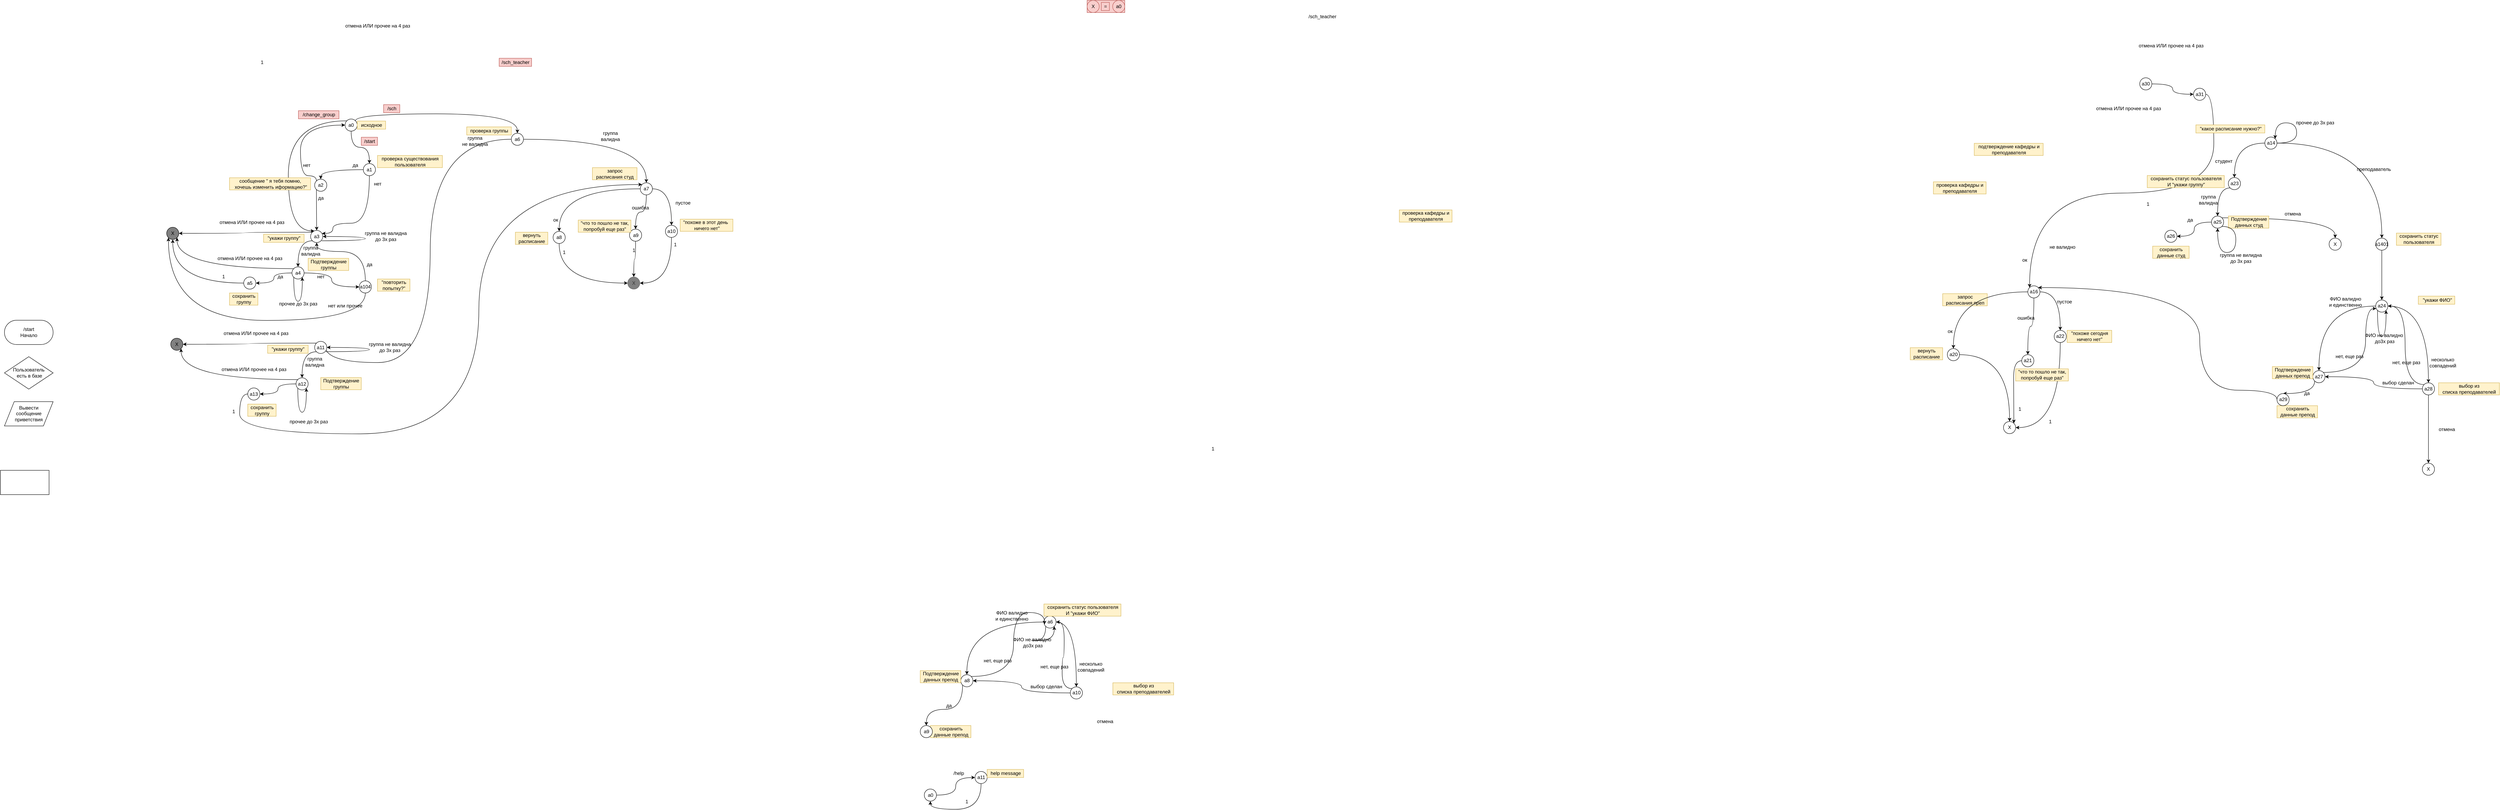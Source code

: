 <mxfile version="12.5.3" type="device"><diagram id="VK6c5lsioW2LHg_DJ_at" name="Page-1"><mxGraphModel dx="2996" dy="2105" grid="1" gridSize="10" guides="1" tooltips="1" connect="1" arrows="1" fold="1" page="1" pageScale="1" pageWidth="850" pageHeight="1100" math="0" shadow="0"><root><mxCell id="0"/><mxCell id="1" parent="0"/><mxCell id="bqstY_Hlin2FzikaDKTj-4" style="edgeStyle=orthogonalEdgeStyle;rounded=0;orthogonalLoop=1;jettySize=auto;html=1;exitX=0.5;exitY=1;exitDx=0;exitDy=0;entryX=0.5;entryY=0;entryDx=0;entryDy=0;curved=1;" parent="1" source="bqstY_Hlin2FzikaDKTj-1" target="bqstY_Hlin2FzikaDKTj-3" edge="1"><mxGeometry relative="1" as="geometry"/></mxCell><mxCell id="v7j_WseTXNsHEajFY_FT-43" style="edgeStyle=orthogonalEdgeStyle;curved=1;rounded=0;orthogonalLoop=1;jettySize=auto;html=1;exitX=0;exitY=0;exitDx=0;exitDy=0;entryX=0.305;entryY=0.038;entryDx=0;entryDy=0;entryPerimeter=0;" edge="1" parent="1" source="bqstY_Hlin2FzikaDKTj-1" target="bqstY_Hlin2FzikaDKTj-9"><mxGeometry relative="1" as="geometry"><Array as="points"><mxPoint x="-900" y="77"/><mxPoint x="-900" y="349"/></Array></mxGeometry></mxCell><mxCell id="bqstY_Hlin2FzikaDKTj-1" value="a0" style="ellipse;whiteSpace=wrap;html=1;aspect=fixed;" parent="1" vertex="1"><mxGeometry x="-760" y="72.8" width="30" height="30" as="geometry"/></mxCell><mxCell id="bqstY_Hlin2FzikaDKTj-17" style="edgeStyle=orthogonalEdgeStyle;curved=1;rounded=0;orthogonalLoop=1;jettySize=auto;html=1;exitX=0;exitY=0.5;exitDx=0;exitDy=0;entryX=0.5;entryY=0;entryDx=0;entryDy=0;" parent="1" source="bqstY_Hlin2FzikaDKTj-3" target="bqstY_Hlin2FzikaDKTj-6" edge="1"><mxGeometry relative="1" as="geometry"/></mxCell><mxCell id="bqstY_Hlin2FzikaDKTj-19" style="edgeStyle=orthogonalEdgeStyle;curved=1;rounded=0;orthogonalLoop=1;jettySize=auto;html=1;exitX=0.5;exitY=1;exitDx=0;exitDy=0;entryX=0.928;entryY=0.254;entryDx=0;entryDy=0;entryPerimeter=0;" parent="1" source="bqstY_Hlin2FzikaDKTj-3" target="bqstY_Hlin2FzikaDKTj-9" edge="1"><mxGeometry relative="1" as="geometry"><mxPoint x="-635" y="262.8" as="targetPoint"/><Array as="points"><mxPoint x="-700" y="330"/><mxPoint x="-790" y="330"/><mxPoint x="-790" y="355"/></Array></mxGeometry></mxCell><mxCell id="bqstY_Hlin2FzikaDKTj-3" value="a1" style="ellipse;whiteSpace=wrap;html=1;aspect=fixed;" parent="1" vertex="1"><mxGeometry x="-715" y="182.8" width="30" height="30" as="geometry"/></mxCell><mxCell id="bqstY_Hlin2FzikaDKTj-5" value="да" style="text;html=1;align=center;verticalAlign=middle;resizable=0;points=[];autosize=1;" parent="1" vertex="1"><mxGeometry x="-750" y="177.25" width="30" height="20" as="geometry"/></mxCell><mxCell id="bqstY_Hlin2FzikaDKTj-10" style="edgeStyle=orthogonalEdgeStyle;curved=1;rounded=0;orthogonalLoop=1;jettySize=auto;html=1;exitX=0;exitY=1;exitDx=0;exitDy=0;entryX=0.5;entryY=0;entryDx=0;entryDy=0;" parent="1" source="bqstY_Hlin2FzikaDKTj-6" target="bqstY_Hlin2FzikaDKTj-9" edge="1"><mxGeometry relative="1" as="geometry"/></mxCell><mxCell id="bqstY_Hlin2FzikaDKTj-26" style="edgeStyle=orthogonalEdgeStyle;curved=1;rounded=0;orthogonalLoop=1;jettySize=auto;html=1;exitX=0;exitY=0;exitDx=0;exitDy=0;entryX=0;entryY=0.5;entryDx=0;entryDy=0;" parent="1" source="bqstY_Hlin2FzikaDKTj-6" target="bqstY_Hlin2FzikaDKTj-1" edge="1"><mxGeometry relative="1" as="geometry"><Array as="points"><mxPoint x="-830" y="212.8"/><mxPoint x="-870" y="212.8"/><mxPoint x="-870" y="87.8"/></Array></mxGeometry></mxCell><mxCell id="bqstY_Hlin2FzikaDKTj-6" value="a2" style="ellipse;whiteSpace=wrap;html=1;aspect=fixed;" parent="1" vertex="1"><mxGeometry x="-835" y="221.25" width="30" height="30" as="geometry"/></mxCell><mxCell id="v7j_WseTXNsHEajFY_FT-10" style="edgeStyle=orthogonalEdgeStyle;curved=1;rounded=0;orthogonalLoop=1;jettySize=auto;html=1;exitX=0;exitY=0;exitDx=0;exitDy=0;entryX=1;entryY=0.5;entryDx=0;entryDy=0;" edge="1" parent="1" source="bqstY_Hlin2FzikaDKTj-9" target="v7j_WseTXNsHEajFY_FT-9"><mxGeometry relative="1" as="geometry"/></mxCell><mxCell id="bqstY_Hlin2FzikaDKTj-9" value="a3" style="ellipse;whiteSpace=wrap;html=1;aspect=fixed;" parent="1" vertex="1"><mxGeometry x="-845" y="347.8" width="30" height="30" as="geometry"/></mxCell><mxCell id="bqstY_Hlin2FzikaDKTj-14" value="исходное" style="text;html=1;align=center;verticalAlign=middle;resizable=0;points=[];autosize=1;fillColor=#fff2cc;strokeColor=#d6b656;" parent="1" vertex="1"><mxGeometry x="-730" y="77.8" width="70" height="20" as="geometry"/></mxCell><mxCell id="bqstY_Hlin2FzikaDKTj-15" value="проверка существования &lt;br&gt;пользователя" style="text;html=1;align=center;verticalAlign=middle;resizable=0;points=[];autosize=1;fillColor=#fff2cc;strokeColor=#d6b656;" parent="1" vertex="1"><mxGeometry x="-680" y="162.8" width="160" height="30" as="geometry"/></mxCell><mxCell id="bqstY_Hlin2FzikaDKTj-16" value="/start" style="text;html=1;align=center;verticalAlign=middle;resizable=0;points=[];autosize=1;fillColor=#f8cecc;strokeColor=#b85450;" parent="1" vertex="1"><mxGeometry x="-720" y="117.8" width="40" height="20" as="geometry"/></mxCell><mxCell id="bqstY_Hlin2FzikaDKTj-20" value="нет" style="text;html=1;align=center;verticalAlign=middle;resizable=0;points=[];autosize=1;" parent="1" vertex="1"><mxGeometry x="-695" y="222.8" width="30" height="20" as="geometry"/></mxCell><mxCell id="bqstY_Hlin2FzikaDKTj-21" value="сообщение &quot; я тебя помню,&lt;br&gt;&amp;nbsp;хочешь изменить иформацию?&quot;" style="text;html=1;align=center;verticalAlign=middle;resizable=0;points=[];autosize=1;fillColor=#fff2cc;strokeColor=#d6b656;" parent="1" vertex="1"><mxGeometry x="-1045" y="217.8" width="200" height="30" as="geometry"/></mxCell><mxCell id="bqstY_Hlin2FzikaDKTj-22" value="да" style="text;html=1;align=center;verticalAlign=middle;resizable=0;points=[];autosize=1;" parent="1" vertex="1"><mxGeometry x="-835" y="257.8" width="30" height="20" as="geometry"/></mxCell><mxCell id="bqstY_Hlin2FzikaDKTj-38" style="edgeStyle=orthogonalEdgeStyle;curved=1;rounded=0;orthogonalLoop=1;jettySize=auto;html=1;exitX=0;exitY=1;exitDx=0;exitDy=0;entryX=0.5;entryY=0;entryDx=0;entryDy=0;" parent="1" source="bqstY_Hlin2FzikaDKTj-9" target="bqstY_Hlin2FzikaDKTj-37" edge="1"><mxGeometry relative="1" as="geometry"><mxPoint x="-975.607" y="448.407" as="sourcePoint"/></mxGeometry></mxCell><mxCell id="bqstY_Hlin2FzikaDKTj-25" value="нет" style="text;html=1;align=center;verticalAlign=middle;resizable=0;points=[];autosize=1;" parent="1" vertex="1"><mxGeometry x="-870" y="177.25" width="30" height="20" as="geometry"/></mxCell><mxCell id="bqstY_Hlin2FzikaDKTj-54" value="" style="edgeStyle=orthogonalEdgeStyle;curved=1;rounded=0;orthogonalLoop=1;jettySize=auto;html=1;" parent="1" source="bqstY_Hlin2FzikaDKTj-28" target="bqstY_Hlin2FzikaDKTj-53" edge="1"><mxGeometry relative="1" as="geometry"/></mxCell><mxCell id="bqstY_Hlin2FzikaDKTj-70" style="edgeStyle=orthogonalEdgeStyle;curved=1;rounded=0;orthogonalLoop=1;jettySize=auto;html=1;exitX=1;exitY=0.5;exitDx=0;exitDy=0;entryX=0.5;entryY=0;entryDx=0;entryDy=0;" parent="1" source="bqstY_Hlin2FzikaDKTj-28" target="bqstY_Hlin2FzikaDKTj-72" edge="1"><mxGeometry relative="1" as="geometry"><mxPoint x="1048.5" y="1480" as="targetPoint"/></mxGeometry></mxCell><mxCell id="bqstY_Hlin2FzikaDKTj-28" value="a6" style="ellipse;whiteSpace=wrap;html=1;aspect=fixed;" parent="1" vertex="1"><mxGeometry x="963.5" y="1299.45" width="30" height="30" as="geometry"/></mxCell><mxCell id="bqstY_Hlin2FzikaDKTj-62" style="edgeStyle=orthogonalEdgeStyle;curved=1;rounded=0;orthogonalLoop=1;jettySize=auto;html=1;exitX=1;exitY=0;exitDx=0;exitDy=0;entryX=0.048;entryY=0.703;entryDx=0;entryDy=0;entryPerimeter=0;" parent="1" source="bqstY_Hlin2FzikaDKTj-53" target="bqstY_Hlin2FzikaDKTj-28" edge="1"><mxGeometry relative="1" as="geometry"><Array as="points"><mxPoint x="888.5" y="1449"/><mxPoint x="888.5" y="1291"/></Array></mxGeometry></mxCell><mxCell id="bqstY_Hlin2FzikaDKTj-53" value="a8" style="ellipse;whiteSpace=wrap;html=1;aspect=fixed;" parent="1" vertex="1"><mxGeometry x="758.5" y="1444.45" width="30" height="30" as="geometry"/></mxCell><mxCell id="bqstY_Hlin2FzikaDKTj-34" value="&quot;укажи группу&quot;" style="text;html=1;align=center;verticalAlign=middle;resizable=0;points=[];autosize=1;fillColor=#fff2cc;strokeColor=#d6b656;" parent="1" vertex="1"><mxGeometry x="-961" y="357.25" width="100" height="20" as="geometry"/></mxCell><mxCell id="bqstY_Hlin2FzikaDKTj-35" style="edgeStyle=orthogonalEdgeStyle;curved=1;rounded=0;orthogonalLoop=1;jettySize=auto;html=1;exitX=0.912;exitY=0.851;exitDx=0;exitDy=0;entryX=1;entryY=0.5;entryDx=0;entryDy=0;exitPerimeter=0;" parent="1" source="bqstY_Hlin2FzikaDKTj-9" target="bqstY_Hlin2FzikaDKTj-9" edge="1"><mxGeometry relative="1" as="geometry"><Array as="points"><mxPoint x="-710" y="373"/><mxPoint x="-710" y="363"/></Array></mxGeometry></mxCell><mxCell id="bqstY_Hlin2FzikaDKTj-36" value="отмена ИЛИ прочее на 4 раз" style="text;html=1;align=center;verticalAlign=middle;resizable=0;points=[];autosize=1;" parent="1" vertex="1"><mxGeometry x="-1080" y="317.8" width="180" height="20" as="geometry"/></mxCell><mxCell id="bqstY_Hlin2FzikaDKTj-113" style="edgeStyle=orthogonalEdgeStyle;curved=1;rounded=0;orthogonalLoop=1;jettySize=auto;html=1;exitX=0;exitY=0.5;exitDx=0;exitDy=0;entryX=1;entryY=0.5;entryDx=0;entryDy=0;" parent="1" source="bqstY_Hlin2FzikaDKTj-37" target="bqstY_Hlin2FzikaDKTj-110" edge="1"><mxGeometry relative="1" as="geometry"/></mxCell><mxCell id="v7j_WseTXNsHEajFY_FT-11" style="edgeStyle=orthogonalEdgeStyle;curved=1;rounded=0;orthogonalLoop=1;jettySize=auto;html=1;exitX=0;exitY=0;exitDx=0;exitDy=0;entryX=1;entryY=1;entryDx=0;entryDy=0;" edge="1" parent="1" source="bqstY_Hlin2FzikaDKTj-37" target="v7j_WseTXNsHEajFY_FT-9"><mxGeometry relative="1" as="geometry"/></mxCell><mxCell id="v7j_WseTXNsHEajFY_FT-52" style="edgeStyle=orthogonalEdgeStyle;curved=1;rounded=0;orthogonalLoop=1;jettySize=auto;html=1;exitX=1;exitY=0.5;exitDx=0;exitDy=0;entryX=0;entryY=0.5;entryDx=0;entryDy=0;" edge="1" parent="1" source="bqstY_Hlin2FzikaDKTj-37" target="v7j_WseTXNsHEajFY_FT-51"><mxGeometry relative="1" as="geometry"/></mxCell><mxCell id="bqstY_Hlin2FzikaDKTj-37" value="a4" style="ellipse;whiteSpace=wrap;html=1;aspect=fixed;" parent="1" vertex="1"><mxGeometry x="-891" y="437.8" width="30" height="30" as="geometry"/></mxCell><mxCell id="bqstY_Hlin2FzikaDKTj-39" value="группа &lt;br&gt;валидна" style="text;html=1;align=center;verticalAlign=middle;resizable=0;points=[];autosize=1;" parent="1" vertex="1"><mxGeometry x="-875" y="382.8" width="60" height="30" as="geometry"/></mxCell><mxCell id="bqstY_Hlin2FzikaDKTj-41" value="ФИО не валидно&lt;br&gt;&amp;nbsp;до3х раз" style="text;html=1;align=center;verticalAlign=middle;resizable=0;points=[];autosize=1;" parent="1" vertex="1"><mxGeometry x="878.5" y="1350" width="110" height="30" as="geometry"/></mxCell><mxCell id="bqstY_Hlin2FzikaDKTj-45" value="сохранить &lt;br&gt;данные препод" style="text;html=1;align=center;verticalAlign=middle;resizable=0;points=[];autosize=1;fillColor=#fff2cc;strokeColor=#d6b656;" parent="1" vertex="1"><mxGeometry x="683.5" y="1570" width="100" height="30" as="geometry"/></mxCell><mxCell id="bqstY_Hlin2FzikaDKTj-48" value="отмена ИЛИ прочее на 4 раз" style="text;html=1;align=center;verticalAlign=middle;resizable=0;points=[];autosize=1;" parent="1" vertex="1"><mxGeometry x="-1085" y="407.25" width="180" height="20" as="geometry"/></mxCell><mxCell id="bqstY_Hlin2FzikaDKTj-55" value="1" style="text;html=1;align=center;verticalAlign=middle;resizable=0;points=[];autosize=1;" parent="1" vertex="1"><mxGeometry x="-1070" y="452.23" width="20" height="20" as="geometry"/></mxCell><mxCell id="bqstY_Hlin2FzikaDKTj-57" value="сохранить статус пользователя&lt;br&gt;И &quot;укажи ФИО&quot;" style="text;html=1;align=center;verticalAlign=middle;resizable=0;points=[];autosize=1;fillColor=#fff2cc;strokeColor=#d6b656;" parent="1" vertex="1"><mxGeometry x="963.5" y="1270" width="190" height="30" as="geometry"/></mxCell><mxCell id="bqstY_Hlin2FzikaDKTj-58" style="edgeStyle=orthogonalEdgeStyle;curved=1;rounded=0;orthogonalLoop=1;jettySize=auto;html=1;exitX=0;exitY=1;exitDx=0;exitDy=0;entryX=1;entryY=1;entryDx=0;entryDy=0;" parent="1" source="bqstY_Hlin2FzikaDKTj-28" target="bqstY_Hlin2FzikaDKTj-28" edge="1"><mxGeometry relative="1" as="geometry"><Array as="points"><mxPoint x="918.5" y="1360"/><mxPoint x="938.5" y="1360"/></Array></mxGeometry></mxCell><mxCell id="bqstY_Hlin2FzikaDKTj-59" value="ФИО валидно &lt;br&gt;и единственно" style="text;html=1;align=center;verticalAlign=middle;resizable=0;points=[];autosize=1;" parent="1" vertex="1"><mxGeometry x="833.5" y="1284.45" width="100" height="30" as="geometry"/></mxCell><mxCell id="bqstY_Hlin2FzikaDKTj-60" value="Подтверждение &lt;br&gt;данных препод" style="text;html=1;align=center;verticalAlign=middle;resizable=0;points=[];autosize=1;fillColor=#fff2cc;strokeColor=#d6b656;" parent="1" vertex="1"><mxGeometry x="658.5" y="1434.45" width="100" height="30" as="geometry"/></mxCell><mxCell id="bqstY_Hlin2FzikaDKTj-63" value="нет, еще раз" style="text;html=1;align=center;verticalAlign=middle;resizable=0;points=[];autosize=1;" parent="1" vertex="1"><mxGeometry x="808.5" y="1400" width="80" height="20" as="geometry"/></mxCell><mxCell id="bqstY_Hlin2FzikaDKTj-65" value="да" style="text;html=1;align=center;verticalAlign=middle;resizable=0;points=[];autosize=1;" parent="1" vertex="1"><mxGeometry x="713.5" y="1511" width="30" height="20" as="geometry"/></mxCell><mxCell id="bqstY_Hlin2FzikaDKTj-50" value="a9" style="ellipse;whiteSpace=wrap;html=1;aspect=fixed;" parent="1" vertex="1"><mxGeometry x="658.5" y="1570" width="30" height="30" as="geometry"/></mxCell><mxCell id="bqstY_Hlin2FzikaDKTj-66" style="edgeStyle=orthogonalEdgeStyle;curved=1;rounded=0;orthogonalLoop=1;jettySize=auto;html=1;exitX=0;exitY=1;exitDx=0;exitDy=0;entryX=0.5;entryY=0;entryDx=0;entryDy=0;" parent="1" source="bqstY_Hlin2FzikaDKTj-53" target="bqstY_Hlin2FzikaDKTj-50" edge="1"><mxGeometry relative="1" as="geometry"><mxPoint x="763" y="1469.667" as="sourcePoint"/><mxPoint x="883.833" y="899.667" as="targetPoint"/><Array as="points"><mxPoint x="763.5" y="1530"/><mxPoint x="673.5" y="1530"/></Array></mxGeometry></mxCell><mxCell id="bqstY_Hlin2FzikaDKTj-67" value="1" style="text;html=1;align=center;verticalAlign=middle;resizable=0;points=[];autosize=1;" parent="1" vertex="1"><mxGeometry x="-975" y="-77.2" width="20" height="20" as="geometry"/></mxCell><mxCell id="bqstY_Hlin2FzikaDKTj-69" value="отмена ИЛИ прочее на 4 раз" style="text;html=1;align=center;verticalAlign=middle;resizable=0;points=[];autosize=1;" parent="1" vertex="1"><mxGeometry x="-770" y="-166.67" width="180" height="20" as="geometry"/></mxCell><mxCell id="bqstY_Hlin2FzikaDKTj-71" value="несколько &lt;br&gt;совпадений" style="text;html=1;align=center;verticalAlign=middle;resizable=0;points=[];autosize=1;" parent="1" vertex="1"><mxGeometry x="1038.5" y="1410" width="80" height="30" as="geometry"/></mxCell><mxCell id="bqstY_Hlin2FzikaDKTj-74" style="edgeStyle=orthogonalEdgeStyle;curved=1;rounded=0;orthogonalLoop=1;jettySize=auto;html=1;exitX=0;exitY=0.5;exitDx=0;exitDy=0;entryX=1;entryY=0.5;entryDx=0;entryDy=0;" parent="1" source="bqstY_Hlin2FzikaDKTj-72" target="bqstY_Hlin2FzikaDKTj-53" edge="1"><mxGeometry relative="1" as="geometry"/></mxCell><mxCell id="bqstY_Hlin2FzikaDKTj-78" style="edgeStyle=orthogonalEdgeStyle;curved=1;rounded=0;orthogonalLoop=1;jettySize=auto;html=1;exitX=0;exitY=0;exitDx=0;exitDy=0;entryX=1;entryY=0.5;entryDx=0;entryDy=0;" parent="1" source="bqstY_Hlin2FzikaDKTj-72" target="bqstY_Hlin2FzikaDKTj-28" edge="1"><mxGeometry relative="1" as="geometry"/></mxCell><mxCell id="bqstY_Hlin2FzikaDKTj-72" value="a10" style="ellipse;whiteSpace=wrap;html=1;aspect=fixed;" parent="1" vertex="1"><mxGeometry x="1028.5" y="1474.45" width="30" height="30" as="geometry"/></mxCell><mxCell id="bqstY_Hlin2FzikaDKTj-73" value="выбор из &lt;br&gt;списка преподавателей" style="text;html=1;align=center;verticalAlign=middle;resizable=0;points=[];autosize=1;fillColor=#fff2cc;strokeColor=#d6b656;" parent="1" vertex="1"><mxGeometry x="1133.5" y="1464.45" width="150" height="30" as="geometry"/></mxCell><mxCell id="bqstY_Hlin2FzikaDKTj-75" value="выбор сделан" style="text;html=1;align=center;verticalAlign=middle;resizable=0;points=[];autosize=1;" parent="1" vertex="1"><mxGeometry x="923.5" y="1464.45" width="90" height="20" as="geometry"/></mxCell><mxCell id="bqstY_Hlin2FzikaDKTj-77" value="отмена" style="text;html=1;align=center;verticalAlign=middle;resizable=0;points=[];autosize=1;" parent="1" vertex="1"><mxGeometry x="1083.5" y="1550" width="60" height="20" as="geometry"/></mxCell><mxCell id="bqstY_Hlin2FzikaDKTj-79" value="нет, еще раз" style="text;html=1;align=center;verticalAlign=middle;resizable=0;points=[];autosize=1;" parent="1" vertex="1"><mxGeometry x="948.5" y="1415" width="80" height="20" as="geometry"/></mxCell><mxCell id="bqstY_Hlin2FzikaDKTj-89" value="" style="edgeStyle=orthogonalEdgeStyle;curved=1;rounded=0;orthogonalLoop=1;jettySize=auto;html=1;entryX=0.5;entryY=0;entryDx=0;entryDy=0;exitX=1;exitY=0;exitDx=0;exitDy=0;" parent="1" source="bqstY_Hlin2FzikaDKTj-1" target="bqstY_Hlin2FzikaDKTj-94" edge="1"><mxGeometry relative="1" as="geometry"><mxPoint x="-251" y="89.7" as="targetPoint"/><mxPoint x="-135.997" y="41" as="sourcePoint"/><Array as="points"><mxPoint x="-734" y="60"/><mxPoint x="-335" y="60"/></Array></mxGeometry></mxCell><mxCell id="bqstY_Hlin2FzikaDKTj-341" value="" style="edgeStyle=orthogonalEdgeStyle;curved=1;rounded=0;orthogonalLoop=1;jettySize=auto;html=1;" parent="1" source="bqstY_Hlin2FzikaDKTj-338" target="bqstY_Hlin2FzikaDKTj-340" edge="1"><mxGeometry relative="1" as="geometry"/></mxCell><mxCell id="bqstY_Hlin2FzikaDKTj-338" value="a30" style="ellipse;whiteSpace=wrap;html=1;aspect=fixed;" parent="1" vertex="1"><mxGeometry x="3666" y="-28.95" width="30" height="30" as="geometry"/></mxCell><mxCell id="bqstY_Hlin2FzikaDKTj-345" style="edgeStyle=orthogonalEdgeStyle;curved=1;rounded=0;orthogonalLoop=1;jettySize=auto;html=1;exitX=1;exitY=0.5;exitDx=0;exitDy=0;entryX=0;entryY=0;entryDx=0;entryDy=0;" parent="1" source="bqstY_Hlin2FzikaDKTj-340" target="bqstY_Hlin2FzikaDKTj-142" edge="1"><mxGeometry relative="1" as="geometry"/></mxCell><mxCell id="bqstY_Hlin2FzikaDKTj-340" value="a31" style="ellipse;whiteSpace=wrap;html=1;aspect=fixed;" parent="1" vertex="1"><mxGeometry x="3798.72" y="-3.3" width="30" height="30" as="geometry"/></mxCell><mxCell id="bqstY_Hlin2FzikaDKTj-208" value="" style="edgeStyle=orthogonalEdgeStyle;curved=1;rounded=0;orthogonalLoop=1;jettySize=auto;html=1;" parent="1" source="bqstY_Hlin2FzikaDKTj-96" target="bqstY_Hlin2FzikaDKTj-207" edge="1"><mxGeometry relative="1" as="geometry"/></mxCell><mxCell id="bqstY_Hlin2FzikaDKTj-210" value="" style="edgeStyle=orthogonalEdgeStyle;curved=1;rounded=0;orthogonalLoop=1;jettySize=auto;html=1;entryX=0.5;entryY=0;entryDx=0;entryDy=0;" parent="1" source="bqstY_Hlin2FzikaDKTj-351" target="bqstY_Hlin2FzikaDKTj-262" edge="1"><mxGeometry relative="1" as="geometry"><mxPoint x="4338" y="212.25" as="targetPoint"/></mxGeometry></mxCell><mxCell id="bqstY_Hlin2FzikaDKTj-96" value="a14" style="ellipse;whiteSpace=wrap;html=1;aspect=fixed;" parent="1" vertex="1"><mxGeometry x="3974.5" y="117.25" width="30" height="30" as="geometry"/></mxCell><mxCell id="bqstY_Hlin2FzikaDKTj-207" value="a23" style="ellipse;whiteSpace=wrap;html=1;aspect=fixed;" parent="1" vertex="1"><mxGeometry x="3884.5" y="217.25" width="30" height="30" as="geometry"/></mxCell><mxCell id="bqstY_Hlin2FzikaDKTj-281" style="edgeStyle=orthogonalEdgeStyle;curved=1;rounded=0;orthogonalLoop=1;jettySize=auto;html=1;exitX=1;exitY=0.5;exitDx=0;exitDy=0;entryX=0.5;entryY=0;entryDx=0;entryDy=0;" parent="1" source="bqstY_Hlin2FzikaDKTj-94" target="bqstY_Hlin2FzikaDKTj-99" edge="1"><mxGeometry relative="1" as="geometry"><mxPoint x="97.36" y="159.5" as="sourcePoint"/><mxPoint x="-24.64" y="337.25" as="targetPoint"/></mxGeometry></mxCell><mxCell id="v7j_WseTXNsHEajFY_FT-42" style="edgeStyle=orthogonalEdgeStyle;curved=1;rounded=0;orthogonalLoop=1;jettySize=auto;html=1;exitX=0;exitY=0.5;exitDx=0;exitDy=0;entryX=1;entryY=0;entryDx=0;entryDy=0;" edge="1" parent="1" source="bqstY_Hlin2FzikaDKTj-94" target="v7j_WseTXNsHEajFY_FT-23"><mxGeometry relative="1" as="geometry"><Array as="points"><mxPoint x="-550" y="123"/><mxPoint x="-550" y="674"/></Array></mxGeometry></mxCell><mxCell id="bqstY_Hlin2FzikaDKTj-94" value="a6" style="ellipse;whiteSpace=wrap;html=1;aspect=fixed;" parent="1" vertex="1"><mxGeometry x="-350" y="107.8" width="30" height="30" as="geometry"/></mxCell><mxCell id="bqstY_Hlin2FzikaDKTj-107" value="" style="edgeStyle=orthogonalEdgeStyle;curved=1;rounded=0;orthogonalLoop=1;jettySize=auto;html=1;" parent="1" source="bqstY_Hlin2FzikaDKTj-99" target="bqstY_Hlin2FzikaDKTj-106" edge="1"><mxGeometry relative="1" as="geometry"/></mxCell><mxCell id="bqstY_Hlin2FzikaDKTj-126" value="" style="edgeStyle=orthogonalEdgeStyle;curved=1;rounded=0;orthogonalLoop=1;jettySize=auto;html=1;" parent="1" source="bqstY_Hlin2FzikaDKTj-99" target="bqstY_Hlin2FzikaDKTj-125" edge="1"><mxGeometry relative="1" as="geometry"/></mxCell><mxCell id="v7j_WseTXNsHEajFY_FT-6" style="edgeStyle=orthogonalEdgeStyle;curved=1;rounded=0;orthogonalLoop=1;jettySize=auto;html=1;exitX=1;exitY=0.5;exitDx=0;exitDy=0;" edge="1" parent="1" source="bqstY_Hlin2FzikaDKTj-99" target="bqstY_Hlin2FzikaDKTj-120"><mxGeometry relative="1" as="geometry"/></mxCell><mxCell id="bqstY_Hlin2FzikaDKTj-99" value="a7" style="ellipse;whiteSpace=wrap;html=1;aspect=fixed;" parent="1" vertex="1"><mxGeometry x="-32" y="230.07" width="30" height="30" as="geometry"/></mxCell><mxCell id="v7j_WseTXNsHEajFY_FT-15" style="edgeStyle=orthogonalEdgeStyle;curved=1;rounded=0;orthogonalLoop=1;jettySize=auto;html=1;exitX=0.5;exitY=1;exitDx=0;exitDy=0;entryX=0.5;entryY=0;entryDx=0;entryDy=0;" edge="1" parent="1" source="bqstY_Hlin2FzikaDKTj-125" target="v7j_WseTXNsHEajFY_FT-13"><mxGeometry relative="1" as="geometry"/></mxCell><mxCell id="bqstY_Hlin2FzikaDKTj-125" value="a9" style="ellipse;whiteSpace=wrap;html=1;aspect=fixed;" parent="1" vertex="1"><mxGeometry x="-58.5" y="344.5" width="30" height="30" as="geometry"/></mxCell><mxCell id="v7j_WseTXNsHEajFY_FT-14" style="edgeStyle=orthogonalEdgeStyle;curved=1;rounded=0;orthogonalLoop=1;jettySize=auto;html=1;exitX=0.5;exitY=1;exitDx=0;exitDy=0;entryX=1;entryY=0.5;entryDx=0;entryDy=0;" edge="1" parent="1" source="bqstY_Hlin2FzikaDKTj-120" target="v7j_WseTXNsHEajFY_FT-13"><mxGeometry relative="1" as="geometry"/></mxCell><mxCell id="bqstY_Hlin2FzikaDKTj-120" value="a10" style="ellipse;whiteSpace=wrap;html=1;aspect=fixed;" parent="1" vertex="1"><mxGeometry x="30" y="335.07" width="30" height="30" as="geometry"/></mxCell><mxCell id="v7j_WseTXNsHEajFY_FT-16" style="edgeStyle=orthogonalEdgeStyle;curved=1;rounded=0;orthogonalLoop=1;jettySize=auto;html=1;exitX=0.5;exitY=1;exitDx=0;exitDy=0;entryX=0;entryY=0.5;entryDx=0;entryDy=0;" edge="1" parent="1" source="bqstY_Hlin2FzikaDKTj-106" target="v7j_WseTXNsHEajFY_FT-13"><mxGeometry relative="1" as="geometry"/></mxCell><mxCell id="bqstY_Hlin2FzikaDKTj-106" value="a8" style="ellipse;whiteSpace=wrap;html=1;aspect=fixed;" parent="1" vertex="1"><mxGeometry x="-247" y="350.07" width="30" height="30" as="geometry"/></mxCell><mxCell id="bqstY_Hlin2FzikaDKTj-90" value="/sch" style="text;html=1;align=center;verticalAlign=middle;resizable=0;points=[];autosize=1;fillColor=#f8cecc;strokeColor=#b85450;" parent="1" vertex="1"><mxGeometry x="-665" y="37.25" width="40" height="20" as="geometry"/></mxCell><mxCell id="bqstY_Hlin2FzikaDKTj-108" value="запрос &lt;br&gt;расписания студ" style="text;html=1;align=center;verticalAlign=middle;resizable=0;points=[];autosize=1;fillColor=#fff2cc;strokeColor=#d6b656;" parent="1" vertex="1"><mxGeometry x="-150" y="192.8" width="110" height="30" as="geometry"/></mxCell><mxCell id="bqstY_Hlin2FzikaDKTj-109" value="Подтверждение &lt;br&gt;группы" style="text;html=1;align=center;verticalAlign=middle;resizable=0;points=[];autosize=1;fillColor=#fff2cc;strokeColor=#d6b656;" parent="1" vertex="1"><mxGeometry x="-851" y="416.7" width="100" height="30" as="geometry"/></mxCell><mxCell id="v7j_WseTXNsHEajFY_FT-12" style="edgeStyle=orthogonalEdgeStyle;curved=1;rounded=0;orthogonalLoop=1;jettySize=auto;html=1;exitX=0;exitY=0.5;exitDx=0;exitDy=0;entryX=0.5;entryY=1;entryDx=0;entryDy=0;" edge="1" parent="1" source="bqstY_Hlin2FzikaDKTj-110" target="v7j_WseTXNsHEajFY_FT-9"><mxGeometry relative="1" as="geometry"/></mxCell><mxCell id="bqstY_Hlin2FzikaDKTj-110" value="a5" style="ellipse;whiteSpace=wrap;html=1;aspect=fixed;" parent="1" vertex="1"><mxGeometry x="-1010" y="462.8" width="30" height="30" as="geometry"/></mxCell><mxCell id="bqstY_Hlin2FzikaDKTj-115" value="сохранить &lt;br&gt;группу" style="text;html=1;align=center;verticalAlign=middle;resizable=0;points=[];autosize=1;fillColor=#fff2cc;strokeColor=#d6b656;" parent="1" vertex="1"><mxGeometry x="-1045" y="502.25" width="70" height="30" as="geometry"/></mxCell><mxCell id="bqstY_Hlin2FzikaDKTj-116" value="ок" style="text;html=1;align=center;verticalAlign=middle;resizable=0;points=[];autosize=1;" parent="1" vertex="1"><mxGeometry x="-256" y="312.27" width="30" height="20" as="geometry"/></mxCell><mxCell id="bqstY_Hlin2FzikaDKTj-117" value="&quot;похоже в этот день&amp;nbsp;&amp;nbsp;&lt;br&gt;ничего нет&quot;" style="text;html=1;align=center;verticalAlign=middle;resizable=0;points=[];autosize=1;fillColor=#fff2cc;strokeColor=#d6b656;" parent="1" vertex="1"><mxGeometry x="66.5" y="320.07" width="130" height="30" as="geometry"/></mxCell><mxCell id="bqstY_Hlin2FzikaDKTj-122" value="вернуть &lt;br&gt;расписание" style="text;html=1;align=center;verticalAlign=middle;resizable=0;points=[];autosize=1;fillColor=#fff2cc;strokeColor=#d6b656;" parent="1" vertex="1"><mxGeometry x="-340" y="352.27" width="80" height="30" as="geometry"/></mxCell><mxCell id="bqstY_Hlin2FzikaDKTj-123" value="пустое" style="text;html=1;align=center;verticalAlign=middle;resizable=0;points=[];autosize=1;" parent="1" vertex="1"><mxGeometry x="48" y="270.07" width="50" height="20" as="geometry"/></mxCell><mxCell id="bqstY_Hlin2FzikaDKTj-127" value="ошибка" style="text;html=1;align=center;verticalAlign=middle;resizable=0;points=[];autosize=1;" parent="1" vertex="1"><mxGeometry x="-62" y="281.72" width="60" height="20" as="geometry"/></mxCell><mxCell id="bqstY_Hlin2FzikaDKTj-128" value="&quot;что то пошло не так, &lt;br&gt;попробуй еще раз&quot;" style="text;html=1;align=center;verticalAlign=middle;resizable=0;points=[];autosize=1;fillColor=#fff2cc;strokeColor=#d6b656;" parent="1" vertex="1"><mxGeometry x="-185" y="322.27" width="130" height="30" as="geometry"/></mxCell><mxCell id="bqstY_Hlin2FzikaDKTj-136" value="запрос &lt;br&gt;расписания преп" style="text;html=1;align=center;verticalAlign=middle;resizable=0;points=[];autosize=1;fillColor=#fff2cc;strokeColor=#d6b656;" parent="1" vertex="1"><mxGeometry x="3180" y="503.93" width="110" height="30" as="geometry"/></mxCell><mxCell id="bqstY_Hlin2FzikaDKTj-139" value="" style="edgeStyle=orthogonalEdgeStyle;curved=1;rounded=0;orthogonalLoop=1;jettySize=auto;html=1;" parent="1" source="bqstY_Hlin2FzikaDKTj-142" target="bqstY_Hlin2FzikaDKTj-145" edge="1"><mxGeometry relative="1" as="geometry"/></mxCell><mxCell id="bqstY_Hlin2FzikaDKTj-140" value="" style="edgeStyle=orthogonalEdgeStyle;curved=1;rounded=0;orthogonalLoop=1;jettySize=auto;html=1;" parent="1" source="bqstY_Hlin2FzikaDKTj-142" target="bqstY_Hlin2FzikaDKTj-144" edge="1"><mxGeometry relative="1" as="geometry"/></mxCell><mxCell id="bqstY_Hlin2FzikaDKTj-141" value="" style="edgeStyle=orthogonalEdgeStyle;curved=1;rounded=0;orthogonalLoop=1;jettySize=auto;html=1;" parent="1" source="bqstY_Hlin2FzikaDKTj-142" target="bqstY_Hlin2FzikaDKTj-143" edge="1"><mxGeometry relative="1" as="geometry"/></mxCell><mxCell id="bqstY_Hlin2FzikaDKTj-142" value="a16" style="ellipse;whiteSpace=wrap;html=1;aspect=fixed;" parent="1" vertex="1"><mxGeometry x="3390" y="484.48" width="30" height="30" as="geometry"/></mxCell><mxCell id="bqstY_Hlin2FzikaDKTj-308" style="edgeStyle=orthogonalEdgeStyle;curved=1;rounded=0;orthogonalLoop=1;jettySize=auto;html=1;exitX=0;exitY=0.5;exitDx=0;exitDy=0;entryX=1;entryY=0;entryDx=0;entryDy=0;" parent="1" source="bqstY_Hlin2FzikaDKTj-143" target="bqstY_Hlin2FzikaDKTj-302" edge="1"><mxGeometry relative="1" as="geometry"/></mxCell><mxCell id="bqstY_Hlin2FzikaDKTj-143" value="a21" style="ellipse;whiteSpace=wrap;html=1;aspect=fixed;" parent="1" vertex="1"><mxGeometry x="3375" y="654.48" width="30" height="30" as="geometry"/></mxCell><mxCell id="bqstY_Hlin2FzikaDKTj-309" style="edgeStyle=orthogonalEdgeStyle;curved=1;rounded=0;orthogonalLoop=1;jettySize=auto;html=1;exitX=0.5;exitY=1;exitDx=0;exitDy=0;entryX=1;entryY=0.5;entryDx=0;entryDy=0;" parent="1" source="bqstY_Hlin2FzikaDKTj-144" target="bqstY_Hlin2FzikaDKTj-302" edge="1"><mxGeometry relative="1" as="geometry"/></mxCell><mxCell id="bqstY_Hlin2FzikaDKTj-144" value="a22" style="ellipse;whiteSpace=wrap;html=1;aspect=fixed;" parent="1" vertex="1"><mxGeometry x="3455" y="594.48" width="30" height="30" as="geometry"/></mxCell><mxCell id="bqstY_Hlin2FzikaDKTj-307" style="edgeStyle=orthogonalEdgeStyle;curved=1;rounded=0;orthogonalLoop=1;jettySize=auto;html=1;exitX=1;exitY=0.5;exitDx=0;exitDy=0;entryX=0.5;entryY=0;entryDx=0;entryDy=0;" parent="1" source="bqstY_Hlin2FzikaDKTj-145" target="bqstY_Hlin2FzikaDKTj-302" edge="1"><mxGeometry relative="1" as="geometry"/></mxCell><mxCell id="bqstY_Hlin2FzikaDKTj-145" value="a20" style="ellipse;whiteSpace=wrap;html=1;aspect=fixed;" parent="1" vertex="1"><mxGeometry x="3191.5" y="639.48" width="30" height="30" as="geometry"/></mxCell><mxCell id="bqstY_Hlin2FzikaDKTj-146" value="ок" style="text;html=1;align=center;verticalAlign=middle;resizable=0;points=[];autosize=1;" parent="1" vertex="1"><mxGeometry x="3182.5" y="587.48" width="30" height="20" as="geometry"/></mxCell><mxCell id="bqstY_Hlin2FzikaDKTj-147" value="&quot;похоже сегодня &lt;br&gt;ничего нет&quot;" style="text;html=1;align=center;verticalAlign=middle;resizable=0;points=[];autosize=1;fillColor=#fff2cc;strokeColor=#d6b656;" parent="1" vertex="1"><mxGeometry x="3487" y="594.48" width="110" height="30" as="geometry"/></mxCell><mxCell id="bqstY_Hlin2FzikaDKTj-148" value="вернуть &lt;br&gt;расписание" style="text;html=1;align=center;verticalAlign=middle;resizable=0;points=[];autosize=1;fillColor=#fff2cc;strokeColor=#d6b656;" parent="1" vertex="1"><mxGeometry x="3100" y="637.25" width="80" height="30" as="geometry"/></mxCell><mxCell id="bqstY_Hlin2FzikaDKTj-149" value="пустое" style="text;html=1;align=center;verticalAlign=middle;resizable=0;points=[];autosize=1;" parent="1" vertex="1"><mxGeometry x="3455" y="514.48" width="50" height="20" as="geometry"/></mxCell><mxCell id="bqstY_Hlin2FzikaDKTj-150" value="ошибка" style="text;html=1;align=center;verticalAlign=middle;resizable=0;points=[];autosize=1;" parent="1" vertex="1"><mxGeometry x="3355" y="554.48" width="60" height="20" as="geometry"/></mxCell><mxCell id="bqstY_Hlin2FzikaDKTj-151" value="&quot;что то пошло не так, &lt;br&gt;попробуй еще раз&quot;" style="text;html=1;align=center;verticalAlign=middle;resizable=0;points=[];autosize=1;fillColor=#fff2cc;strokeColor=#d6b656;" parent="1" vertex="1"><mxGeometry x="3360" y="689.48" width="130" height="30" as="geometry"/></mxCell><mxCell id="bqstY_Hlin2FzikaDKTj-174" value="&quot;какое расписание нужно?&quot;" style="text;html=1;align=center;verticalAlign=middle;resizable=0;points=[];autosize=1;fillColor=#fff2cc;strokeColor=#d6b656;" parent="1" vertex="1"><mxGeometry x="3804.5" y="87.25" width="170" height="20" as="geometry"/></mxCell><mxCell id="bqstY_Hlin2FzikaDKTj-211" value="студент" style="text;html=1;align=center;verticalAlign=middle;resizable=0;points=[];autosize=1;" parent="1" vertex="1"><mxGeometry x="3843" y="167.25" width="60" height="20" as="geometry"/></mxCell><mxCell id="bqstY_Hlin2FzikaDKTj-212" value="преподаватель" style="text;html=1;align=center;verticalAlign=middle;resizable=0;points=[];autosize=1;" parent="1" vertex="1"><mxGeometry x="4193" y="186.7" width="100" height="20" as="geometry"/></mxCell><mxCell id="bqstY_Hlin2FzikaDKTj-213" style="edgeStyle=orthogonalEdgeStyle;curved=1;rounded=0;orthogonalLoop=1;jettySize=auto;html=1;exitX=0;exitY=1;exitDx=0;exitDy=0;entryX=0.5;entryY=0;entryDx=0;entryDy=0;" parent="1" source="bqstY_Hlin2FzikaDKTj-207" target="bqstY_Hlin2FzikaDKTj-219" edge="1"><mxGeometry relative="1" as="geometry"/></mxCell><mxCell id="bqstY_Hlin2FzikaDKTj-214" style="edgeStyle=orthogonalEdgeStyle;curved=1;rounded=0;orthogonalLoop=1;jettySize=auto;html=1;exitX=0;exitY=0.5;exitDx=0;exitDy=0;entryX=1;entryY=0.5;entryDx=0;entryDy=0;" parent="1" source="bqstY_Hlin2FzikaDKTj-219" target="bqstY_Hlin2FzikaDKTj-222" edge="1"><mxGeometry relative="1" as="geometry"/></mxCell><mxCell id="bqstY_Hlin2FzikaDKTj-218" value="сохранить статус пользователя&lt;br&gt;И &quot;укажи группу&quot;" style="text;html=1;align=center;verticalAlign=middle;resizable=0;points=[];autosize=1;fillColor=#fff2cc;strokeColor=#d6b656;" parent="1" vertex="1"><mxGeometry x="3684.5" y="212.25" width="190" height="30" as="geometry"/></mxCell><mxCell id="bqstY_Hlin2FzikaDKTj-323" style="edgeStyle=orthogonalEdgeStyle;curved=1;rounded=0;orthogonalLoop=1;jettySize=auto;html=1;exitX=1;exitY=0;exitDx=0;exitDy=0;entryX=0.5;entryY=0;entryDx=0;entryDy=0;" parent="1" source="bqstY_Hlin2FzikaDKTj-219" target="bqstY_Hlin2FzikaDKTj-322" edge="1"><mxGeometry relative="1" as="geometry"/></mxCell><mxCell id="bqstY_Hlin2FzikaDKTj-219" value="a25" style="ellipse;whiteSpace=wrap;html=1;aspect=fixed;" parent="1" vertex="1"><mxGeometry x="3843" y="312.25" width="30" height="30" as="geometry"/></mxCell><mxCell id="bqstY_Hlin2FzikaDKTj-220" value="группа &lt;br&gt;валидна" style="text;html=1;align=center;verticalAlign=middle;resizable=0;points=[];autosize=1;" parent="1" vertex="1"><mxGeometry x="3804.5" y="256.7" width="60" height="30" as="geometry"/></mxCell><mxCell id="bqstY_Hlin2FzikaDKTj-221" value="Подтверждение &lt;br&gt;данных студ" style="text;html=1;align=center;verticalAlign=middle;resizable=0;points=[];autosize=1;fillColor=#fff2cc;strokeColor=#d6b656;" parent="1" vertex="1"><mxGeometry x="3884.5" y="312.25" width="100" height="30" as="geometry"/></mxCell><mxCell id="bqstY_Hlin2FzikaDKTj-222" value="a26" style="ellipse;whiteSpace=wrap;html=1;aspect=fixed;" parent="1" vertex="1"><mxGeometry x="3727.86" y="347.25" width="30" height="30" as="geometry"/></mxCell><mxCell id="bqstY_Hlin2FzikaDKTj-223" value="сохранить &lt;br&gt;данные студ" style="text;html=1;align=center;verticalAlign=middle;resizable=0;points=[];autosize=1;fillColor=#fff2cc;strokeColor=#d6b656;" parent="1" vertex="1"><mxGeometry x="3697.86" y="386.7" width="90" height="30" as="geometry"/></mxCell><mxCell id="bqstY_Hlin2FzikaDKTj-226" value="отмена ИЛИ прочее на 4 раз" style="text;html=1;align=center;verticalAlign=middle;resizable=0;points=[];autosize=1;" parent="1" vertex="1"><mxGeometry x="3652.86" y="-117.75" width="180" height="20" as="geometry"/></mxCell><mxCell id="bqstY_Hlin2FzikaDKTj-227" style="edgeStyle=orthogonalEdgeStyle;curved=1;rounded=0;orthogonalLoop=1;jettySize=auto;html=1;exitX=1;exitY=0.5;exitDx=0;exitDy=0;entryX=1;entryY=0;entryDx=0;entryDy=0;" parent="1" source="bqstY_Hlin2FzikaDKTj-96" target="bqstY_Hlin2FzikaDKTj-96" edge="1"><mxGeometry relative="1" as="geometry"><Array as="points"><mxPoint x="4053" y="132.25"/><mxPoint x="4053" y="82.25"/><mxPoint x="4000" y="82.25"/></Array></mxGeometry></mxCell><mxCell id="bqstY_Hlin2FzikaDKTj-229" value="прочее до 3х раз" style="text;html=1;align=center;verticalAlign=middle;resizable=0;points=[];autosize=1;" parent="1" vertex="1"><mxGeometry x="4043" y="72.25" width="110" height="20" as="geometry"/></mxCell><mxCell id="bqstY_Hlin2FzikaDKTj-231" value="да" style="text;html=1;align=center;verticalAlign=middle;resizable=0;points=[];autosize=1;" parent="1" vertex="1"><mxGeometry x="3774.5" y="312.25" width="30" height="20" as="geometry"/></mxCell><mxCell id="bqstY_Hlin2FzikaDKTj-255" value="" style="edgeStyle=orthogonalEdgeStyle;curved=1;rounded=0;orthogonalLoop=1;jettySize=auto;html=1;" parent="1" source="bqstY_Hlin2FzikaDKTj-262" target="bqstY_Hlin2FzikaDKTj-263" edge="1"><mxGeometry relative="1" as="geometry"/></mxCell><mxCell id="bqstY_Hlin2FzikaDKTj-256" style="edgeStyle=orthogonalEdgeStyle;curved=1;rounded=0;orthogonalLoop=1;jettySize=auto;html=1;exitX=1;exitY=0.5;exitDx=0;exitDy=0;entryX=0.5;entryY=0;entryDx=0;entryDy=0;" parent="1" source="bqstY_Hlin2FzikaDKTj-262" target="bqstY_Hlin2FzikaDKTj-273" edge="1"><mxGeometry relative="1" as="geometry"><mxPoint x="4383" y="729.48" as="targetPoint"/></mxGeometry></mxCell><mxCell id="bqstY_Hlin2FzikaDKTj-257" style="edgeStyle=orthogonalEdgeStyle;curved=1;rounded=0;orthogonalLoop=1;jettySize=auto;html=1;exitX=1;exitY=0;exitDx=0;exitDy=0;entryX=0.048;entryY=0.703;entryDx=0;entryDy=0;entryPerimeter=0;" parent="1" source="bqstY_Hlin2FzikaDKTj-263" target="bqstY_Hlin2FzikaDKTj-262" edge="1"><mxGeometry relative="1" as="geometry"><Array as="points"><mxPoint x="4223" y="698.48"/><mxPoint x="4223" y="540.48"/></Array></mxGeometry></mxCell><mxCell id="bqstY_Hlin2FzikaDKTj-258" style="edgeStyle=orthogonalEdgeStyle;curved=1;rounded=0;orthogonalLoop=1;jettySize=auto;html=1;exitX=0;exitY=1;exitDx=0;exitDy=0;entryX=1;entryY=1;entryDx=0;entryDy=0;" parent="1" source="bqstY_Hlin2FzikaDKTj-262" target="bqstY_Hlin2FzikaDKTj-262" edge="1"><mxGeometry relative="1" as="geometry"><Array as="points"><mxPoint x="4253" y="609.48"/><mxPoint x="4273" y="609.48"/></Array></mxGeometry></mxCell><mxCell id="bqstY_Hlin2FzikaDKTj-259" style="edgeStyle=orthogonalEdgeStyle;curved=1;rounded=0;orthogonalLoop=1;jettySize=auto;html=1;exitX=0;exitY=1;exitDx=0;exitDy=0;entryX=0.5;entryY=0;entryDx=0;entryDy=0;" parent="1" source="bqstY_Hlin2FzikaDKTj-263" target="bqstY_Hlin2FzikaDKTj-271" edge="1"><mxGeometry relative="1" as="geometry"><mxPoint x="4097.5" y="719.147" as="sourcePoint"/><mxPoint x="4218.333" y="149.147" as="targetPoint"/><Array as="points"><mxPoint x="4097" y="750.25"/></Array></mxGeometry></mxCell><mxCell id="bqstY_Hlin2FzikaDKTj-260" style="edgeStyle=orthogonalEdgeStyle;curved=1;rounded=0;orthogonalLoop=1;jettySize=auto;html=1;exitX=0;exitY=0.5;exitDx=0;exitDy=0;entryX=1;entryY=0.5;entryDx=0;entryDy=0;" parent="1" source="bqstY_Hlin2FzikaDKTj-273" target="bqstY_Hlin2FzikaDKTj-263" edge="1"><mxGeometry relative="1" as="geometry"/></mxCell><mxCell id="bqstY_Hlin2FzikaDKTj-261" style="edgeStyle=orthogonalEdgeStyle;curved=1;rounded=0;orthogonalLoop=1;jettySize=auto;html=1;exitX=0;exitY=0;exitDx=0;exitDy=0;entryX=1;entryY=0.5;entryDx=0;entryDy=0;" parent="1" source="bqstY_Hlin2FzikaDKTj-273" target="bqstY_Hlin2FzikaDKTj-262" edge="1"><mxGeometry relative="1" as="geometry"/></mxCell><mxCell id="bqstY_Hlin2FzikaDKTj-262" value="a24" style="ellipse;whiteSpace=wrap;html=1;aspect=fixed;" parent="1" vertex="1"><mxGeometry x="4248" y="519.48" width="30" height="30" as="geometry"/></mxCell><mxCell id="bqstY_Hlin2FzikaDKTj-263" value="a27" style="ellipse;whiteSpace=wrap;html=1;aspect=fixed;" parent="1" vertex="1"><mxGeometry x="4093" y="693.93" width="30" height="30" as="geometry"/></mxCell><mxCell id="bqstY_Hlin2FzikaDKTj-264" value="ФИО не валидно&lt;br&gt;&amp;nbsp;до3х раз" style="text;html=1;align=center;verticalAlign=middle;resizable=0;points=[];autosize=1;" parent="1" vertex="1"><mxGeometry x="4213" y="599.48" width="110" height="30" as="geometry"/></mxCell><mxCell id="bqstY_Hlin2FzikaDKTj-265" value="сохранить &lt;br&gt;данные препод" style="text;html=1;align=center;verticalAlign=middle;resizable=0;points=[];autosize=1;fillColor=#fff2cc;strokeColor=#d6b656;" parent="1" vertex="1"><mxGeometry x="4004.5" y="780.48" width="100" height="30" as="geometry"/></mxCell><mxCell id="bqstY_Hlin2FzikaDKTj-266" value="&amp;nbsp;&quot;укажи ФИО&quot;" style="text;html=1;align=center;verticalAlign=middle;resizable=0;points=[];autosize=1;fillColor=#fff2cc;strokeColor=#d6b656;" parent="1" vertex="1"><mxGeometry x="4353" y="510.03" width="90" height="20" as="geometry"/></mxCell><mxCell id="bqstY_Hlin2FzikaDKTj-267" value="ФИО валидно &lt;br&gt;и единственно" style="text;html=1;align=center;verticalAlign=middle;resizable=0;points=[];autosize=1;" parent="1" vertex="1"><mxGeometry x="4123" y="509.48" width="100" height="30" as="geometry"/></mxCell><mxCell id="bqstY_Hlin2FzikaDKTj-268" value="Подтверждение &lt;br&gt;данных препод" style="text;html=1;align=center;verticalAlign=middle;resizable=0;points=[];autosize=1;fillColor=#fff2cc;strokeColor=#d6b656;" parent="1" vertex="1"><mxGeometry x="3993" y="683.93" width="100" height="30" as="geometry"/></mxCell><mxCell id="bqstY_Hlin2FzikaDKTj-269" value="нет, еще раз" style="text;html=1;align=center;verticalAlign=middle;resizable=0;points=[];autosize=1;" parent="1" vertex="1"><mxGeometry x="4143" y="649.48" width="80" height="20" as="geometry"/></mxCell><mxCell id="bqstY_Hlin2FzikaDKTj-270" value="да" style="text;html=1;align=center;verticalAlign=middle;resizable=0;points=[];autosize=1;" parent="1" vertex="1"><mxGeometry x="4063" y="740.48" width="30" height="20" as="geometry"/></mxCell><mxCell id="bqstY_Hlin2FzikaDKTj-278" style="edgeStyle=orthogonalEdgeStyle;curved=1;rounded=0;orthogonalLoop=1;jettySize=auto;html=1;exitX=0;exitY=0.5;exitDx=0;exitDy=0;entryX=1;entryY=0;entryDx=0;entryDy=0;" parent="1" source="bqstY_Hlin2FzikaDKTj-271" target="bqstY_Hlin2FzikaDKTj-142" edge="1"><mxGeometry relative="1" as="geometry"><Array as="points"><mxPoint x="4004" y="742.25"/><mxPoint x="3814" y="742.25"/><mxPoint x="3814" y="489.25"/></Array></mxGeometry></mxCell><mxCell id="bqstY_Hlin2FzikaDKTj-271" value="a29" style="ellipse;whiteSpace=wrap;html=1;aspect=fixed;" parent="1" vertex="1"><mxGeometry x="4004.5" y="750.48" width="30" height="30" as="geometry"/></mxCell><mxCell id="bqstY_Hlin2FzikaDKTj-272" value="несколько &lt;br&gt;совпадений" style="text;html=1;align=center;verticalAlign=middle;resizable=0;points=[];autosize=1;" parent="1" vertex="1"><mxGeometry x="4373" y="659.48" width="80" height="30" as="geometry"/></mxCell><mxCell id="bqstY_Hlin2FzikaDKTj-321" style="edgeStyle=orthogonalEdgeStyle;curved=1;rounded=0;orthogonalLoop=1;jettySize=auto;html=1;exitX=0.5;exitY=1;exitDx=0;exitDy=0;entryX=0.5;entryY=0;entryDx=0;entryDy=0;" parent="1" source="bqstY_Hlin2FzikaDKTj-273" target="bqstY_Hlin2FzikaDKTj-320" edge="1"><mxGeometry relative="1" as="geometry"/></mxCell><mxCell id="bqstY_Hlin2FzikaDKTj-273" value="a28" style="ellipse;whiteSpace=wrap;html=1;aspect=fixed;" parent="1" vertex="1"><mxGeometry x="4363" y="723.93" width="30" height="30" as="geometry"/></mxCell><mxCell id="bqstY_Hlin2FzikaDKTj-274" value="выбор из &lt;br&gt;списка преподавателей" style="text;html=1;align=center;verticalAlign=middle;resizable=0;points=[];autosize=1;fillColor=#fff2cc;strokeColor=#d6b656;" parent="1" vertex="1"><mxGeometry x="4403" y="723.93" width="150" height="30" as="geometry"/></mxCell><mxCell id="bqstY_Hlin2FzikaDKTj-275" value="выбор сделан" style="text;html=1;align=center;verticalAlign=middle;resizable=0;points=[];autosize=1;" parent="1" vertex="1"><mxGeometry x="4258" y="713.93" width="90" height="20" as="geometry"/></mxCell><mxCell id="bqstY_Hlin2FzikaDKTj-276" value="отмена" style="text;html=1;align=center;verticalAlign=middle;resizable=0;points=[];autosize=1;" parent="1" vertex="1"><mxGeometry x="4393" y="829.48" width="60" height="20" as="geometry"/></mxCell><mxCell id="bqstY_Hlin2FzikaDKTj-277" value="нет, еще раз" style="text;html=1;align=center;verticalAlign=middle;resizable=0;points=[];autosize=1;" parent="1" vertex="1"><mxGeometry x="4283" y="664.48" width="80" height="20" as="geometry"/></mxCell><mxCell id="bqstY_Hlin2FzikaDKTj-279" value="проверка группы" style="text;html=1;align=center;verticalAlign=middle;resizable=0;points=[];autosize=1;fillColor=#fff2cc;strokeColor=#d6b656;" parent="1" vertex="1"><mxGeometry x="-460" y="92.25" width="110" height="20" as="geometry"/></mxCell><mxCell id="bqstY_Hlin2FzikaDKTj-283" value="группа &lt;br&gt;валидна" style="text;html=1;align=center;verticalAlign=middle;resizable=0;points=[];autosize=1;" parent="1" vertex="1"><mxGeometry x="-136" y="100.05" width="60" height="30" as="geometry"/></mxCell><mxCell id="bqstY_Hlin2FzikaDKTj-284" value="группа не валидна &lt;br&gt;до 3х раз" style="text;html=1;align=center;verticalAlign=middle;resizable=0;points=[];autosize=1;" parent="1" vertex="1"><mxGeometry x="-720" y="346.7" width="120" height="30" as="geometry"/></mxCell><mxCell id="bqstY_Hlin2FzikaDKTj-285" value="группа не вилидна &lt;br&gt;до 3х раз" style="text;html=1;align=center;verticalAlign=middle;resizable=0;points=[];autosize=1;" parent="1" vertex="1"><mxGeometry x="3854.5" y="401.15" width="120" height="30" as="geometry"/></mxCell><mxCell id="bqstY_Hlin2FzikaDKTj-286" style="edgeStyle=orthogonalEdgeStyle;curved=1;rounded=0;orthogonalLoop=1;jettySize=auto;html=1;exitX=1;exitY=1;exitDx=0;exitDy=0;entryX=0.5;entryY=1;entryDx=0;entryDy=0;" parent="1" source="bqstY_Hlin2FzikaDKTj-219" target="bqstY_Hlin2FzikaDKTj-219" edge="1"><mxGeometry relative="1" as="geometry"><Array as="points"><mxPoint x="3903" y="338.25"/><mxPoint x="3903" y="402.25"/><mxPoint x="3858" y="402.25"/></Array></mxGeometry></mxCell><mxCell id="bqstY_Hlin2FzikaDKTj-288" value="отмена ИЛИ прочее на 4 раз" style="text;html=1;align=center;verticalAlign=middle;resizable=0;points=[];autosize=1;" parent="1" vertex="1"><mxGeometry x="3547.86" y="37.25" width="180" height="20" as="geometry"/></mxCell><mxCell id="bqstY_Hlin2FzikaDKTj-289" value="1" style="text;html=1;align=center;verticalAlign=middle;resizable=0;points=[];autosize=1;" parent="1" vertex="1"><mxGeometry x="3676" y="273.25" width="20" height="20" as="geometry"/></mxCell><mxCell id="bqstY_Hlin2FzikaDKTj-298" value="проверка кафедры и &lt;br&gt;преподавателя" style="text;html=1;align=center;verticalAlign=middle;resizable=0;points=[];autosize=1;fillColor=#fff2cc;strokeColor=#d6b656;" parent="1" vertex="1"><mxGeometry x="1840" y="297.25" width="130" height="30" as="geometry"/></mxCell><mxCell id="bqstY_Hlin2FzikaDKTj-299" value="ок" style="text;html=1;align=center;verticalAlign=middle;resizable=0;points=[];autosize=1;" parent="1" vertex="1"><mxGeometry x="3367" y="411.25" width="30" height="20" as="geometry"/></mxCell><mxCell id="bqstY_Hlin2FzikaDKTj-301" value="не валидно" style="text;html=1;align=center;verticalAlign=middle;resizable=0;points=[];autosize=1;" parent="1" vertex="1"><mxGeometry x="3435" y="379.25" width="80" height="20" as="geometry"/></mxCell><mxCell id="bqstY_Hlin2FzikaDKTj-302" value="X" style="ellipse;whiteSpace=wrap;html=1;aspect=fixed;" parent="1" vertex="1"><mxGeometry x="3330" y="819.48" width="30" height="30" as="geometry"/></mxCell><mxCell id="bqstY_Hlin2FzikaDKTj-306" value="" style="group;fillColor=#f8cecc;strokeColor=#b85450;" parent="1" vertex="1" connectable="0"><mxGeometry x="1070" y="-220" width="93" height="30.0" as="geometry"/></mxCell><mxCell id="bqstY_Hlin2FzikaDKTj-303" value="X" style="ellipse;whiteSpace=wrap;html=1;aspect=fixed;fillColor=#f8cecc;strokeColor=#b85450;" parent="bqstY_Hlin2FzikaDKTj-306" vertex="1"><mxGeometry width="30" height="30" as="geometry"/></mxCell><mxCell id="bqstY_Hlin2FzikaDKTj-304" value="a0" style="ellipse;whiteSpace=wrap;html=1;aspect=fixed;fillColor=#f8cecc;strokeColor=#b85450;" parent="bqstY_Hlin2FzikaDKTj-306" vertex="1"><mxGeometry x="63" y="1.421e-14" width="30" height="30" as="geometry"/></mxCell><mxCell id="bqstY_Hlin2FzikaDKTj-305" value="=" style="text;html=1;align=center;verticalAlign=middle;resizable=0;points=[];autosize=1;fillColor=#f8cecc;strokeColor=#b85450;" parent="bqstY_Hlin2FzikaDKTj-306" vertex="1"><mxGeometry x="35" y="5" width="20" height="20" as="geometry"/></mxCell><mxCell id="bqstY_Hlin2FzikaDKTj-310" value="1" style="text;html=1;align=center;verticalAlign=middle;resizable=0;points=[];autosize=1;" parent="1" vertex="1"><mxGeometry x="1370" y="877.23" width="20" height="20" as="geometry"/></mxCell><mxCell id="bqstY_Hlin2FzikaDKTj-311" value="1" style="text;html=1;align=center;verticalAlign=middle;resizable=0;points=[];autosize=1;" parent="1" vertex="1"><mxGeometry x="3360" y="779.48" width="20" height="20" as="geometry"/></mxCell><mxCell id="bqstY_Hlin2FzikaDKTj-312" value="1" style="text;html=1;align=center;verticalAlign=middle;resizable=0;points=[];autosize=1;" parent="1" vertex="1"><mxGeometry x="3435" y="810.48" width="20" height="20" as="geometry"/></mxCell><mxCell id="bqstY_Hlin2FzikaDKTj-320" value="X" style="ellipse;whiteSpace=wrap;html=1;aspect=fixed;" parent="1" vertex="1"><mxGeometry x="4363" y="922.25" width="30" height="30" as="geometry"/></mxCell><mxCell id="bqstY_Hlin2FzikaDKTj-322" value="X" style="ellipse;whiteSpace=wrap;html=1;aspect=fixed;" parent="1" vertex="1"><mxGeometry x="4133" y="366.7" width="30" height="30" as="geometry"/></mxCell><mxCell id="bqstY_Hlin2FzikaDKTj-324" value="отмена" style="text;html=1;align=center;verticalAlign=middle;resizable=0;points=[];autosize=1;" parent="1" vertex="1"><mxGeometry x="4013" y="297.25" width="60" height="20" as="geometry"/></mxCell><mxCell id="bqstY_Hlin2FzikaDKTj-326" value="" style="edgeStyle=orthogonalEdgeStyle;curved=1;rounded=0;orthogonalLoop=1;jettySize=auto;html=1;entryX=0;entryY=0.5;entryDx=0;entryDy=0;" parent="1" source="bqstY_Hlin2FzikaDKTj-327" target="bqstY_Hlin2FzikaDKTj-329" edge="1"><mxGeometry relative="1" as="geometry"/></mxCell><mxCell id="bqstY_Hlin2FzikaDKTj-327" value="a0" style="ellipse;whiteSpace=wrap;html=1;aspect=fixed;" parent="1" vertex="1"><mxGeometry x="668.5" y="1726.77" width="30" height="30" as="geometry"/></mxCell><mxCell id="bqstY_Hlin2FzikaDKTj-328" style="edgeStyle=orthogonalEdgeStyle;curved=1;rounded=0;orthogonalLoop=1;jettySize=auto;html=1;exitX=0.5;exitY=1;exitDx=0;exitDy=0;entryX=0.5;entryY=1;entryDx=0;entryDy=0;" parent="1" source="bqstY_Hlin2FzikaDKTj-329" target="bqstY_Hlin2FzikaDKTj-327" edge="1"><mxGeometry relative="1" as="geometry"/></mxCell><mxCell id="bqstY_Hlin2FzikaDKTj-329" value="a11" style="ellipse;whiteSpace=wrap;html=1;aspect=fixed;" parent="1" vertex="1"><mxGeometry x="793.5" y="1683.32" width="30" height="30" as="geometry"/></mxCell><mxCell id="bqstY_Hlin2FzikaDKTj-330" value="/help" style="text;html=1;align=center;verticalAlign=middle;resizable=0;points=[];autosize=1;" parent="1" vertex="1"><mxGeometry x="732.5" y="1678.32" width="40" height="20" as="geometry"/></mxCell><mxCell id="bqstY_Hlin2FzikaDKTj-331" value="help message" style="text;html=1;align=center;verticalAlign=middle;resizable=0;points=[];autosize=1;fillColor=#fff2cc;strokeColor=#d6b656;" parent="1" vertex="1"><mxGeometry x="823.5" y="1678.32" width="90" height="20" as="geometry"/></mxCell><mxCell id="bqstY_Hlin2FzikaDKTj-332" value="1" style="text;html=1;align=center;verticalAlign=middle;resizable=0;points=[];autosize=1;" parent="1" vertex="1"><mxGeometry x="762.5" y="1748.32" width="20" height="20" as="geometry"/></mxCell><mxCell id="bqstY_Hlin2FzikaDKTj-336" value="проверка кафедры и &lt;br&gt;преподавателя" style="text;html=1;align=center;verticalAlign=middle;resizable=0;points=[];autosize=1;fillColor=#fff2cc;strokeColor=#d6b656;" parent="1" vertex="1"><mxGeometry x="3157.14" y="227.8" width="130" height="30" as="geometry"/></mxCell><mxCell id="bqstY_Hlin2FzikaDKTj-344" value="подтверждение кафедры и &lt;br&gt;преподавателя" style="text;html=1;align=center;verticalAlign=middle;resizable=0;points=[];autosize=1;fillColor=#fff2cc;strokeColor=#d6b656;" parent="1" vertex="1"><mxGeometry x="3257.86" y="132.8" width="170" height="30" as="geometry"/></mxCell><mxCell id="bqstY_Hlin2FzikaDKTj-349" value="/sch_teacher" style="text;html=1;align=center;verticalAlign=middle;resizable=0;points=[];autosize=1;" parent="1" vertex="1"><mxGeometry x="1610" y="-190" width="80" height="20" as="geometry"/></mxCell><mxCell id="bqstY_Hlin2FzikaDKTj-351" value="a1401" style="ellipse;whiteSpace=wrap;html=1;aspect=fixed;" parent="1" vertex="1"><mxGeometry x="4248" y="366.7" width="30" height="30" as="geometry"/></mxCell><mxCell id="bqstY_Hlin2FzikaDKTj-352" value="" style="edgeStyle=orthogonalEdgeStyle;curved=1;rounded=0;orthogonalLoop=1;jettySize=auto;html=1;entryX=0.5;entryY=0;entryDx=0;entryDy=0;" parent="1" source="bqstY_Hlin2FzikaDKTj-96" target="bqstY_Hlin2FzikaDKTj-351" edge="1"><mxGeometry relative="1" as="geometry"><mxPoint x="4004.5" y="132.25" as="sourcePoint"/><mxPoint x="4263" y="519.48" as="targetPoint"/></mxGeometry></mxCell><mxCell id="bqstY_Hlin2FzikaDKTj-353" value="сохранить статус &lt;br&gt;пользователя&lt;br&gt;" style="text;html=1;align=center;verticalAlign=middle;resizable=0;points=[];autosize=1;fillColor=#fff2cc;strokeColor=#d6b656;" parent="1" vertex="1"><mxGeometry x="4299" y="354.47" width="110" height="30" as="geometry"/></mxCell><mxCell id="v7j_WseTXNsHEajFY_FT-2" style="edgeStyle=orthogonalEdgeStyle;rounded=0;orthogonalLoop=1;jettySize=auto;html=1;exitX=0;exitY=1;exitDx=0;exitDy=0;entryX=1;entryY=1;entryDx=0;entryDy=0;curved=1;" edge="1" parent="1" source="bqstY_Hlin2FzikaDKTj-37" target="bqstY_Hlin2FzikaDKTj-37"><mxGeometry relative="1" as="geometry"><Array as="points"><mxPoint x="-887" y="522.8"/><mxPoint x="-865" y="522.8"/></Array></mxGeometry></mxCell><mxCell id="v7j_WseTXNsHEajFY_FT-3" value="прочее до 3х раз" style="text;html=1;align=center;verticalAlign=middle;resizable=0;points=[];autosize=1;" vertex="1" parent="1"><mxGeometry x="-931" y="519.48" width="110" height="20" as="geometry"/></mxCell><mxCell id="v7j_WseTXNsHEajFY_FT-5" value="группа &lt;br&gt;не валидна" style="text;html=1;align=center;verticalAlign=middle;resizable=0;points=[];autosize=1;" vertex="1" parent="1"><mxGeometry x="-480" y="112.25" width="80" height="30" as="geometry"/></mxCell><mxCell id="v7j_WseTXNsHEajFY_FT-9" value="X" style="ellipse;whiteSpace=wrap;html=1;aspect=fixed;fillColor=#808080;" vertex="1" parent="1"><mxGeometry x="-1200" y="340.03" width="30" height="30" as="geometry"/></mxCell><mxCell id="v7j_WseTXNsHEajFY_FT-13" value="X" style="ellipse;whiteSpace=wrap;html=1;aspect=fixed;fillColor=#808080;strokeColor=#666666;fontColor=#333333;" vertex="1" parent="1"><mxGeometry x="-63" y="462.8" width="30" height="30" as="geometry"/></mxCell><mxCell id="v7j_WseTXNsHEajFY_FT-17" value="1" style="text;html=1;align=center;verticalAlign=middle;resizable=0;points=[];autosize=1;" vertex="1" parent="1"><mxGeometry x="-58.5" y="387.27" width="20" height="20" as="geometry"/></mxCell><mxCell id="v7j_WseTXNsHEajFY_FT-18" value="1" style="text;html=1;align=center;verticalAlign=middle;resizable=0;points=[];autosize=1;" vertex="1" parent="1"><mxGeometry x="-230" y="392.27" width="20" height="20" as="geometry"/></mxCell><mxCell id="v7j_WseTXNsHEajFY_FT-19" value="1" style="text;html=1;align=center;verticalAlign=middle;resizable=0;points=[];autosize=1;" vertex="1" parent="1"><mxGeometry x="44" y="373.37" width="20" height="20" as="geometry"/></mxCell><mxCell id="v7j_WseTXNsHEajFY_FT-22" style="edgeStyle=orthogonalEdgeStyle;curved=1;rounded=0;orthogonalLoop=1;jettySize=auto;html=1;exitX=0;exitY=0;exitDx=0;exitDy=0;entryX=1;entryY=0.5;entryDx=0;entryDy=0;" edge="1" source="v7j_WseTXNsHEajFY_FT-23" target="v7j_WseTXNsHEajFY_FT-41" parent="1"><mxGeometry relative="1" as="geometry"/></mxCell><mxCell id="v7j_WseTXNsHEajFY_FT-23" value="a11" style="ellipse;whiteSpace=wrap;html=1;aspect=fixed;" vertex="1" parent="1"><mxGeometry x="-835" y="621.6" width="30" height="30" as="geometry"/></mxCell><mxCell id="v7j_WseTXNsHEajFY_FT-24" style="edgeStyle=orthogonalEdgeStyle;curved=1;rounded=0;orthogonalLoop=1;jettySize=auto;html=1;exitX=0;exitY=1;exitDx=0;exitDy=0;entryX=0.5;entryY=0;entryDx=0;entryDy=0;" edge="1" source="v7j_WseTXNsHEajFY_FT-23" target="v7j_WseTXNsHEajFY_FT-30" parent="1"><mxGeometry relative="1" as="geometry"><mxPoint x="-965.607" y="722.207" as="sourcePoint"/></mxGeometry></mxCell><mxCell id="v7j_WseTXNsHEajFY_FT-25" value="&quot;укажи группу&quot;" style="text;html=1;align=center;verticalAlign=middle;resizable=0;points=[];autosize=1;fillColor=#fff2cc;strokeColor=#d6b656;" vertex="1" parent="1"><mxGeometry x="-951" y="631.05" width="100" height="20" as="geometry"/></mxCell><mxCell id="v7j_WseTXNsHEajFY_FT-26" style="edgeStyle=orthogonalEdgeStyle;curved=1;rounded=0;orthogonalLoop=1;jettySize=auto;html=1;exitX=0.912;exitY=0.851;exitDx=0;exitDy=0;entryX=1;entryY=0.5;entryDx=0;entryDy=0;exitPerimeter=0;" edge="1" source="v7j_WseTXNsHEajFY_FT-23" target="v7j_WseTXNsHEajFY_FT-23" parent="1"><mxGeometry relative="1" as="geometry"><Array as="points"><mxPoint x="-700" y="646.8"/><mxPoint x="-700" y="636.8"/></Array></mxGeometry></mxCell><mxCell id="v7j_WseTXNsHEajFY_FT-27" value="отмена ИЛИ прочее на 4 раз" style="text;html=1;align=center;verticalAlign=middle;resizable=0;points=[];autosize=1;" vertex="1" parent="1"><mxGeometry x="-1070" y="591.6" width="180" height="20" as="geometry"/></mxCell><mxCell id="v7j_WseTXNsHEajFY_FT-28" style="edgeStyle=orthogonalEdgeStyle;curved=1;rounded=0;orthogonalLoop=1;jettySize=auto;html=1;exitX=0;exitY=0.5;exitDx=0;exitDy=0;entryX=1;entryY=0.5;entryDx=0;entryDy=0;" edge="1" source="v7j_WseTXNsHEajFY_FT-30" target="v7j_WseTXNsHEajFY_FT-36" parent="1"><mxGeometry relative="1" as="geometry"/></mxCell><mxCell id="v7j_WseTXNsHEajFY_FT-29" style="edgeStyle=orthogonalEdgeStyle;curved=1;rounded=0;orthogonalLoop=1;jettySize=auto;html=1;exitX=0;exitY=0;exitDx=0;exitDy=0;entryX=1;entryY=1;entryDx=0;entryDy=0;" edge="1" source="v7j_WseTXNsHEajFY_FT-30" target="v7j_WseTXNsHEajFY_FT-41" parent="1"><mxGeometry relative="1" as="geometry"/></mxCell><mxCell id="v7j_WseTXNsHEajFY_FT-30" value="a12" style="ellipse;whiteSpace=wrap;html=1;aspect=fixed;" vertex="1" parent="1"><mxGeometry x="-881" y="711.6" width="30" height="30" as="geometry"/></mxCell><mxCell id="v7j_WseTXNsHEajFY_FT-31" value="группа &lt;br&gt;валидна" style="text;html=1;align=center;verticalAlign=middle;resizable=0;points=[];autosize=1;" vertex="1" parent="1"><mxGeometry x="-865" y="656.6" width="60" height="30" as="geometry"/></mxCell><mxCell id="v7j_WseTXNsHEajFY_FT-32" value="отмена ИЛИ прочее на 4 раз" style="text;html=1;align=center;verticalAlign=middle;resizable=0;points=[];autosize=1;" vertex="1" parent="1"><mxGeometry x="-1075" y="681.05" width="180" height="20" as="geometry"/></mxCell><mxCell id="v7j_WseTXNsHEajFY_FT-33" value="1" style="text;html=1;align=center;verticalAlign=middle;resizable=0;points=[];autosize=1;" vertex="1" parent="1"><mxGeometry x="-1045" y="785.48" width="20" height="20" as="geometry"/></mxCell><mxCell id="v7j_WseTXNsHEajFY_FT-34" value="Подтверждение &lt;br&gt;группы" style="text;html=1;align=center;verticalAlign=middle;resizable=0;points=[];autosize=1;fillColor=#fff2cc;strokeColor=#d6b656;" vertex="1" parent="1"><mxGeometry x="-820" y="711.05" width="100" height="30" as="geometry"/></mxCell><mxCell id="v7j_WseTXNsHEajFY_FT-35" style="edgeStyle=orthogonalEdgeStyle;curved=1;rounded=0;orthogonalLoop=1;jettySize=auto;html=1;exitX=0;exitY=0.5;exitDx=0;exitDy=0;entryX=0;entryY=0;entryDx=0;entryDy=0;" edge="1" source="v7j_WseTXNsHEajFY_FT-36" target="bqstY_Hlin2FzikaDKTj-99" parent="1"><mxGeometry relative="1" as="geometry"><Array as="points"><mxPoint x="-1020" y="752"/><mxPoint x="-1020" y="850"/><mxPoint x="-430" y="850"/><mxPoint x="-430" y="234"/></Array></mxGeometry></mxCell><mxCell id="v7j_WseTXNsHEajFY_FT-36" value="a13" style="ellipse;whiteSpace=wrap;html=1;aspect=fixed;" vertex="1" parent="1"><mxGeometry x="-1000" y="736.6" width="30" height="30" as="geometry"/></mxCell><mxCell id="v7j_WseTXNsHEajFY_FT-37" value="сохранить &lt;br&gt;группу" style="text;html=1;align=center;verticalAlign=middle;resizable=0;points=[];autosize=1;fillColor=#fff2cc;strokeColor=#d6b656;" vertex="1" parent="1"><mxGeometry x="-1000" y="776.6" width="70" height="30" as="geometry"/></mxCell><mxCell id="v7j_WseTXNsHEajFY_FT-38" value="группа не валидна &lt;br&gt;до 3х раз" style="text;html=1;align=center;verticalAlign=middle;resizable=0;points=[];autosize=1;" vertex="1" parent="1"><mxGeometry x="-710" y="620.5" width="120" height="30" as="geometry"/></mxCell><mxCell id="v7j_WseTXNsHEajFY_FT-39" style="edgeStyle=orthogonalEdgeStyle;rounded=0;orthogonalLoop=1;jettySize=auto;html=1;exitX=0;exitY=1;exitDx=0;exitDy=0;entryX=1;entryY=1;entryDx=0;entryDy=0;curved=1;" edge="1" source="v7j_WseTXNsHEajFY_FT-30" target="v7j_WseTXNsHEajFY_FT-30" parent="1"><mxGeometry relative="1" as="geometry"><Array as="points"><mxPoint x="-877" y="796.6"/><mxPoint x="-855" y="796.6"/></Array></mxGeometry></mxCell><mxCell id="v7j_WseTXNsHEajFY_FT-40" value="прочее до 3х раз" style="text;html=1;align=center;verticalAlign=middle;resizable=0;points=[];autosize=1;" vertex="1" parent="1"><mxGeometry x="-905" y="810.48" width="110" height="20" as="geometry"/></mxCell><mxCell id="v7j_WseTXNsHEajFY_FT-41" value="X" style="ellipse;whiteSpace=wrap;html=1;aspect=fixed;fillColor=#808080;" vertex="1" parent="1"><mxGeometry x="-1190" y="613.83" width="30" height="30" as="geometry"/></mxCell><mxCell id="v7j_WseTXNsHEajFY_FT-44" value="/change_group" style="text;html=1;align=center;verticalAlign=middle;resizable=0;points=[];autosize=1;fillColor=#f8cecc;strokeColor=#b85450;" vertex="1" parent="1"><mxGeometry x="-875" y="52.25" width="100" height="20" as="geometry"/></mxCell><mxCell id="v7j_WseTXNsHEajFY_FT-45" value="/sch_teacher" style="text;html=1;align=center;verticalAlign=middle;resizable=0;points=[];autosize=1;fillColor=#f8cecc;strokeColor=#b85450;" vertex="1" parent="1"><mxGeometry x="-380" y="-77.2" width="80" height="20" as="geometry"/></mxCell><mxCell id="v7j_WseTXNsHEajFY_FT-46" value="Пользователь&lt;br&gt;&amp;nbsp;есть в базе" style="rhombus;whiteSpace=wrap;html=1;fillColor=#ffffff;" vertex="1" parent="1"><mxGeometry x="-1600" y="659.48" width="120" height="80" as="geometry"/></mxCell><mxCell id="v7j_WseTXNsHEajFY_FT-47" value="" style="rounded=0;whiteSpace=wrap;html=1;fillColor=#ffffff;" vertex="1" parent="1"><mxGeometry x="-1610" y="940.0" width="120" height="60" as="geometry"/></mxCell><mxCell id="v7j_WseTXNsHEajFY_FT-48" value="/start&lt;br&gt;Начало" style="rounded=1;whiteSpace=wrap;html=1;fillColor=#ffffff;arcSize=50;" vertex="1" parent="1"><mxGeometry x="-1600" y="569.48" width="120" height="60" as="geometry"/></mxCell><mxCell id="v7j_WseTXNsHEajFY_FT-49" value="Вывести &lt;br&gt;сообщение приветствия" style="shape=parallelogram;perimeter=parallelogramPerimeter;whiteSpace=wrap;html=1;fillColor=#ffffff;" vertex="1" parent="1"><mxGeometry x="-1600" y="770.48" width="120" height="60" as="geometry"/></mxCell><mxCell id="v7j_WseTXNsHEajFY_FT-50" value="да" style="text;html=1;align=center;verticalAlign=middle;resizable=0;points=[];autosize=1;" vertex="1" parent="1"><mxGeometry x="-935" y="452.23" width="30" height="20" as="geometry"/></mxCell><mxCell id="v7j_WseTXNsHEajFY_FT-55" style="edgeStyle=orthogonalEdgeStyle;curved=1;rounded=0;orthogonalLoop=1;jettySize=auto;html=1;exitX=0.5;exitY=0;exitDx=0;exitDy=0;entryX=0.5;entryY=1;entryDx=0;entryDy=0;" edge="1" parent="1" source="v7j_WseTXNsHEajFY_FT-51" target="bqstY_Hlin2FzikaDKTj-9"><mxGeometry relative="1" as="geometry"><Array as="points"><mxPoint x="-710" y="400"/><mxPoint x="-830" y="400"/></Array></mxGeometry></mxCell><mxCell id="v7j_WseTXNsHEajFY_FT-57" style="edgeStyle=orthogonalEdgeStyle;curved=1;rounded=0;orthogonalLoop=1;jettySize=auto;html=1;exitX=0.5;exitY=1;exitDx=0;exitDy=0;entryX=0;entryY=1;entryDx=0;entryDy=0;" edge="1" parent="1" source="v7j_WseTXNsHEajFY_FT-51" target="v7j_WseTXNsHEajFY_FT-9"><mxGeometry relative="1" as="geometry"><Array as="points"><mxPoint x="-710" y="570"/><mxPoint x="-1196" y="570"/></Array></mxGeometry></mxCell><mxCell id="v7j_WseTXNsHEajFY_FT-51" value="a104" style="ellipse;whiteSpace=wrap;html=1;aspect=fixed;" vertex="1" parent="1"><mxGeometry x="-725" y="472.25" width="30" height="30" as="geometry"/></mxCell><mxCell id="v7j_WseTXNsHEajFY_FT-53" value="нет" style="text;html=1;align=center;verticalAlign=middle;resizable=0;points=[];autosize=1;" vertex="1" parent="1"><mxGeometry x="-835" y="452.25" width="30" height="20" as="geometry"/></mxCell><mxCell id="v7j_WseTXNsHEajFY_FT-54" value="&quot;повторить &lt;br&gt;попытку?&quot;" style="text;html=1;align=center;verticalAlign=middle;resizable=0;points=[];autosize=1;fillColor=#fff2cc;strokeColor=#d6b656;" vertex="1" parent="1"><mxGeometry x="-680" y="467.8" width="80" height="30" as="geometry"/></mxCell><mxCell id="v7j_WseTXNsHEajFY_FT-56" value="да" style="text;html=1;align=center;verticalAlign=middle;resizable=0;points=[];autosize=1;" vertex="1" parent="1"><mxGeometry x="-715" y="421.7" width="30" height="20" as="geometry"/></mxCell><mxCell id="v7j_WseTXNsHEajFY_FT-58" value="нет или прочее" style="text;html=1;align=center;verticalAlign=middle;resizable=0;points=[];autosize=1;" vertex="1" parent="1"><mxGeometry x="-810" y="524.48" width="100" height="20" as="geometry"/></mxCell></root></mxGraphModel></diagram></mxfile>